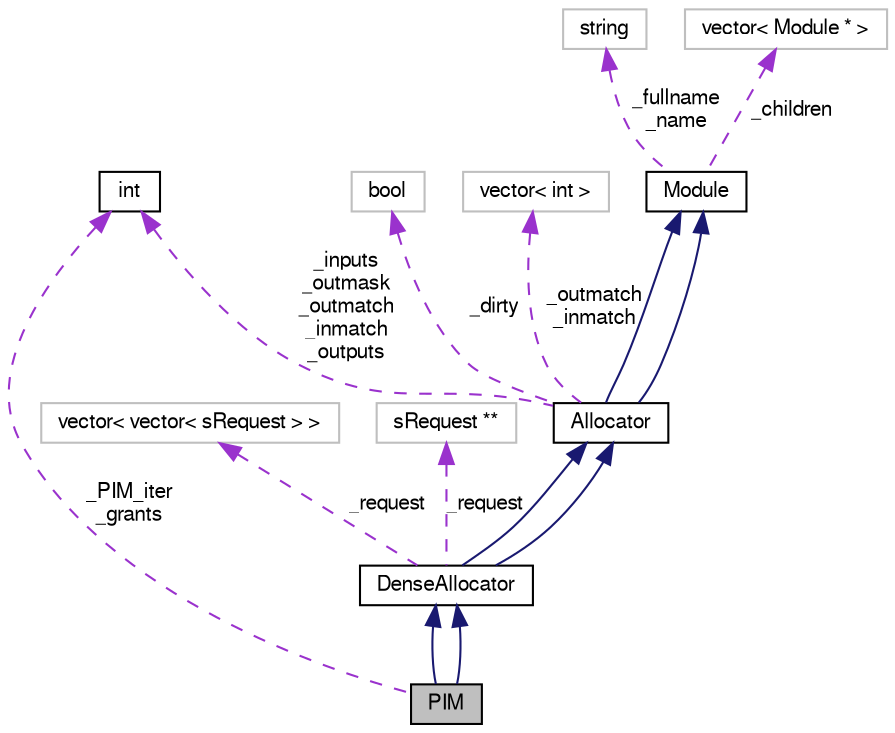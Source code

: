 digraph G
{
  bgcolor="transparent";
  edge [fontname="FreeSans",fontsize="10",labelfontname="FreeSans",labelfontsize="10"];
  node [fontname="FreeSans",fontsize="10",shape=record];
  Node1 [label="PIM",height=0.2,width=0.4,color="black", fillcolor="grey75", style="filled" fontcolor="black"];
  Node2 -> Node1 [dir=back,color="midnightblue",fontsize="10",style="solid",fontname="FreeSans"];
  Node2 [label="DenseAllocator",height=0.2,width=0.4,color="black",URL="$classDenseAllocator.html"];
  Node3 -> Node2 [dir=back,color="midnightblue",fontsize="10",style="solid",fontname="FreeSans"];
  Node3 [label="Allocator",height=0.2,width=0.4,color="black",URL="$classAllocator.html"];
  Node4 -> Node3 [dir=back,color="midnightblue",fontsize="10",style="solid",fontname="FreeSans"];
  Node4 [label="Module",height=0.2,width=0.4,color="black",URL="$classModule.html"];
  Node5 -> Node4 [dir=back,color="darkorchid3",fontsize="10",style="dashed",label="_fullname\n_name",fontname="FreeSans"];
  Node5 [label="string",height=0.2,width=0.4,color="grey75"];
  Node6 -> Node4 [dir=back,color="darkorchid3",fontsize="10",style="dashed",label="_children",fontname="FreeSans"];
  Node6 [label="vector\< Module * \>",height=0.2,width=0.4,color="grey75"];
  Node4 -> Node3 [dir=back,color="midnightblue",fontsize="10",style="solid",fontname="FreeSans"];
  Node7 -> Node3 [dir=back,color="darkorchid3",fontsize="10",style="dashed",label="_inputs\n_outmask\n_outmatch\n_inmatch\n_outputs",fontname="FreeSans"];
  Node7 [label="int",height=0.2,width=0.4,color="black",URL="$classint.html"];
  Node8 -> Node3 [dir=back,color="darkorchid3",fontsize="10",style="dashed",label="_dirty",fontname="FreeSans"];
  Node8 [label="bool",height=0.2,width=0.4,color="grey75"];
  Node9 -> Node3 [dir=back,color="darkorchid3",fontsize="10",style="dashed",label="_outmatch\n_inmatch",fontname="FreeSans"];
  Node9 [label="vector\< int \>",height=0.2,width=0.4,color="grey75"];
  Node3 -> Node2 [dir=back,color="midnightblue",fontsize="10",style="solid",fontname="FreeSans"];
  Node10 -> Node2 [dir=back,color="darkorchid3",fontsize="10",style="dashed",label="_request",fontname="FreeSans"];
  Node10 [label="vector\< vector\< sRequest \> \>",height=0.2,width=0.4,color="grey75"];
  Node11 -> Node2 [dir=back,color="darkorchid3",fontsize="10",style="dashed",label="_request",fontname="FreeSans"];
  Node11 [label="sRequest **",height=0.2,width=0.4,color="grey75"];
  Node2 -> Node1 [dir=back,color="midnightblue",fontsize="10",style="solid",fontname="FreeSans"];
  Node7 -> Node1 [dir=back,color="darkorchid3",fontsize="10",style="dashed",label="_PIM_iter\n_grants",fontname="FreeSans"];
}
